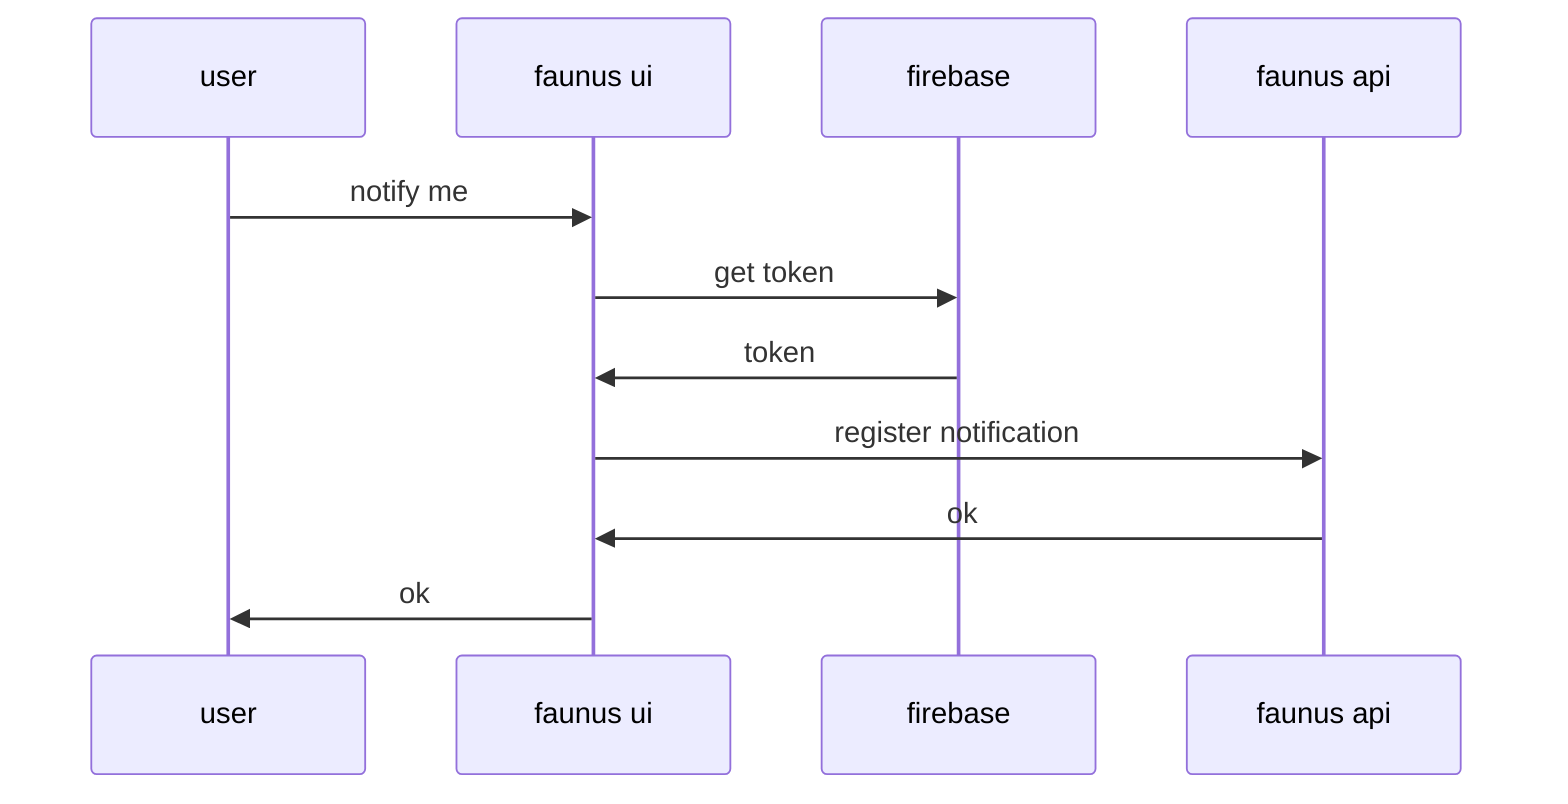 sequenceDiagram
    user->>faunus ui: notify me
    faunus ui->>firebase: get token
    firebase->>faunus ui: token
    faunus ui->>faunus api: register notification
    faunus api->>faunus ui: ok
    faunus ui->>user: ok